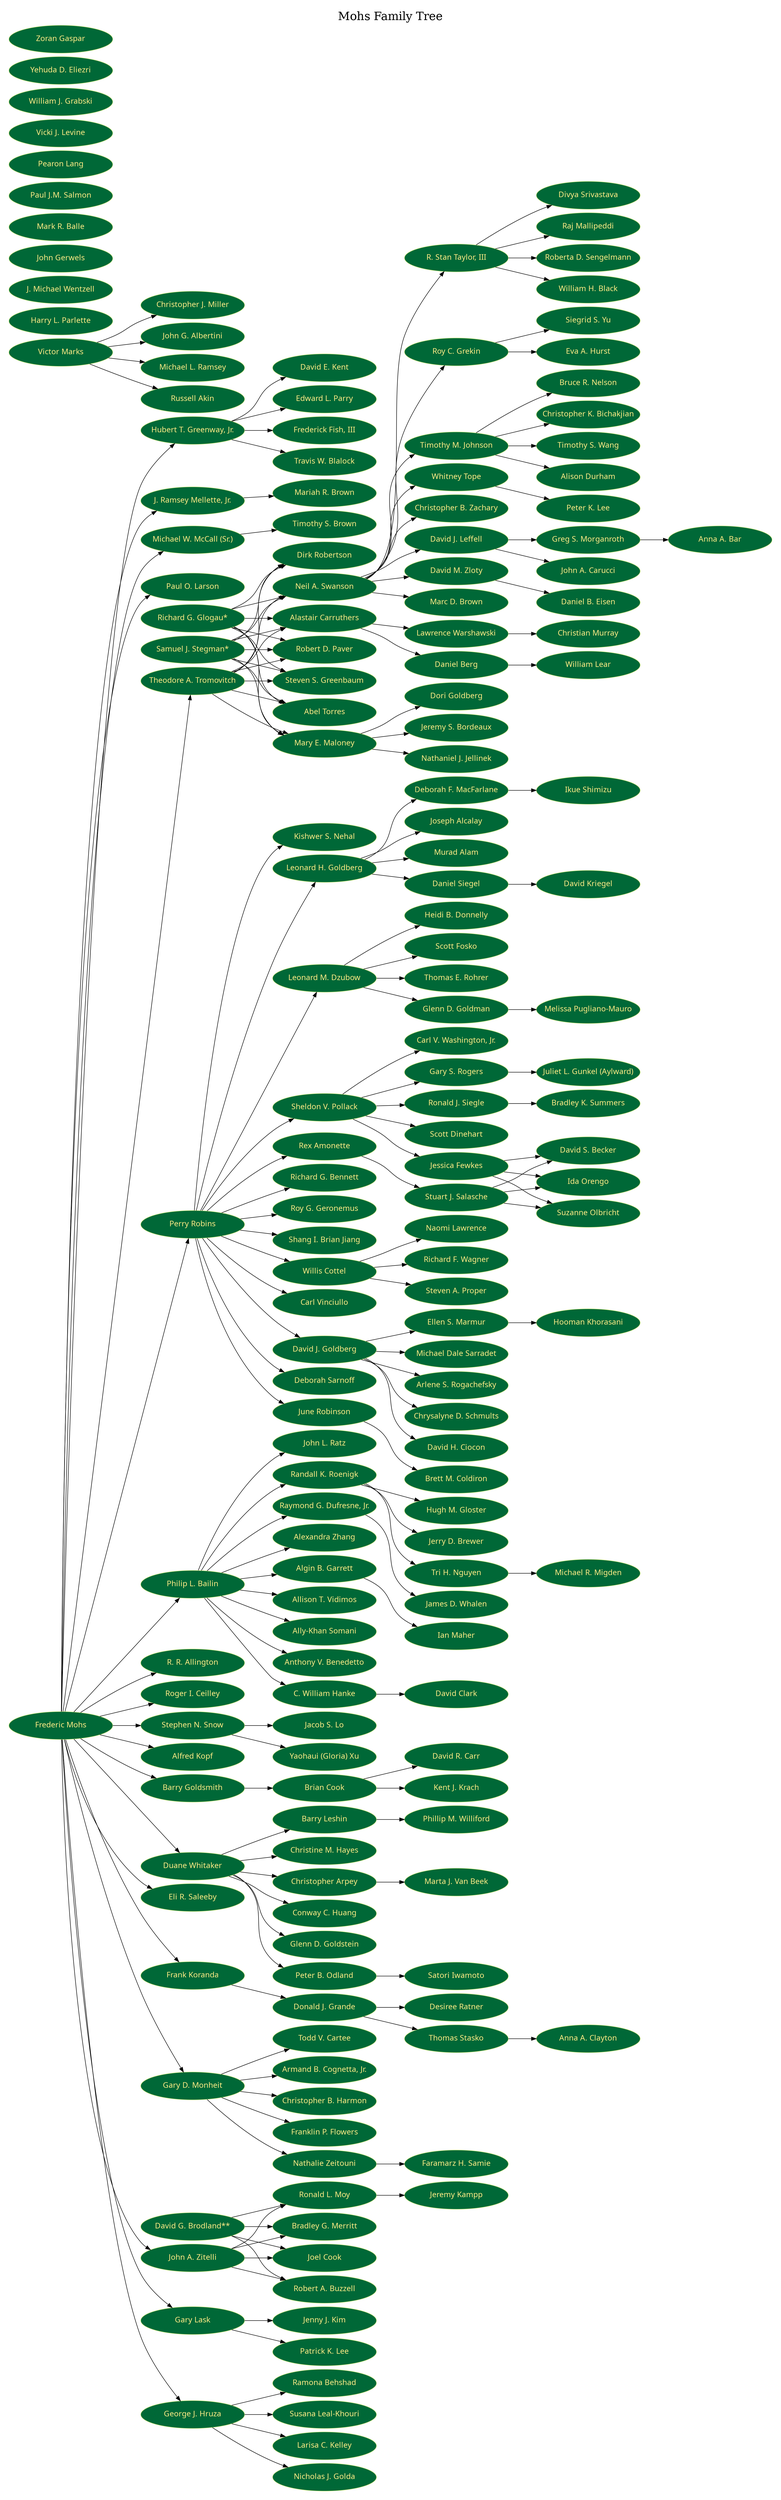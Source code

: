 
digraph "mohs" {
	graph [
		charset = "UTF-8";
		label = "Mohs Family Tree",
		labelloc = "t",
		labeljust = "c",
		bgcolor = white
		fontcolor = "black",
		fontsize = 24,
		style = "filled",
		rankdir = LR,
		margin = 0.2,
		splines = spline,
		ranksep = 0.8,
		nodesep = 0.1
	];

	node [
		colorscheme = "rdylgn11"
		style = "solid,filled",
		fontsize = 16,
		fontcolor = "#ffeb85",
		fontname = "Migu 1M",
		color = 7,
		fillcolor = 11,
		fixedsize = true,
		height = 0.8,
		width = 3.0
	];

	edge [
		style = solid,
		fontsize = 14,
		fontcolor = white,
		fontname = "Migu 1M",
		color = black,
		labelfloat = true,
		labeldistance = 2.5,
		labelangle = 70
	];
	person0 [label = "Abel Torres"];
	person1 [label = "Alastair Carruthers"];
	person2 [label = "Alexandra Zhang"];
	person3 [label = "Alfred Kopf"];
	person4 [label = "Algin B. Garrett"];
	person5 [label = "Alison Durham"];
	person6 [label = "Allison T. Vidimos"];
	person7 [label = "Ally-Khan Somani"];
	person8 [label = "Anna A. Bar"];
	person9 [label = "Anna A. Clayton"];
	person10 [label = "Anthony V. Benedetto"];
	person11 [label = "Arlene S. Rogachefsky"];
	person12 [label = "Armand B. Cognetta, Jr."];
	person13 [label = "Barry Goldsmith"];
	person14 [label = "Barry Leshin"];
	person15 [label = "Bradley G. Merritt"];
	person16 [label = "Bradley K. Summers"];
	person17 [label = "Brett M. Coldiron"];
	person18 [label = "Brian Cook"];
	person19 [label = "Bruce R. Nelson"];
	person20 [label = "C. William Hanke"];
	person21 [label = "Carl V. Washington, Jr."];
	person22 [label = "Carl Vinciullo"];
	person23 [label = "Christian Murray"];
	person24 [label = "Christine M. Hayes"];
	person25 [label = "Christopher Arpey"];
	person26 [label = "Christopher B. Harmon"];
	person27 [label = "Christopher B. Zachary"];
	person28 [label = "Christopher J. Miller"];
	person29 [label = "Christopher K. Bichakjian"];
	person30 [label = "Chrysalyne D. Schmults"];
	person31 [label = "Conway C. Huang"];
	person32 [label = "Daniel B. Eisen"];
	person33 [label = "Daniel Berg"];
	person34 [label = "Daniel Siegel"];
	person35 [label = "David Clark"];
	person36 [label = "David E. Kent"];
	person37 [label = "David H. Ciocon"];
	person38 [label = "David J. Goldberg"];
	person39 [label = "David J. Leffell"];
	person40 [label = "David Kriegel"];
	person41 [label = "David M. Zloty"];
	person42 [label = "David R. Carr"];
	person43 [label = "David S. Becker"];
	person44 [label = "Deborah F. MacFarlane"];
	person45 [label = "Deborah Sarnoff"];
	person46 [label = "Desiree Ratner"];
	person47 [label = "Dirk Robertson"];
	person48 [label = "Divya Srivastava"];
	person49 [label = "Donald J. Grande"];
	person50 [label = "Dori Goldberg"];
	person51 [label = "Duane Whitaker"];
	person52 [label = "Edward L. Parry"];
	person53 [label = "Eli R. Saleeby"];
	person54 [label = "Ellen S. Marmur"];
	person55 [label = "Eva A. Hurst"];
	person56 [label = "Faramarz H. Samie"];
	person57 [label = "Frank Koranda"];
	person58 [label = "Franklin P. Flowers"];
	person59 [label = "Frederic Mohs"];
	person60 [label = "Frederick Fish, III"];
	person61 [label = "Gary D. Monheit"];
	person62 [label = "Gary Lask"];
	person63 [label = "Gary S. Rogers"];
	person64 [label = "George J. Hruza"];
	person65 [label = "Glenn D. Goldman"];
	person66 [label = "Glenn D. Goldstein"];
	person67 [label = "Greg S. Morganroth"];
	person68 [label = "Harry L. Parlette"];
	person69 [label = "Heidi B. Donnelly"];
	person70 [label = "Hooman Khorasani"];
	person71 [label = "Hubert T. Greenway, Jr."];
	person72 [label = "Hugh M. Gloster"];
	person73 [label = "Ian Maher"];
	person74 [label = "Ida Orengo"];
	person75 [label = "Ikue Shimizu"];
	person76 [label = "J. Michael Wentzell"];
	person77 [label = "J. Ramsey Mellette, Jr."];
	person78 [label = "Jacob S. Lo"];
	person79 [label = "James D. Whalen"];
	person80 [label = "Jenny J. Kim"];
	person81 [label = "Jeremy Kampp"];
	person82 [label = "Jeremy S. Bordeaux"];
	person83 [label = "Jerry D. Brewer"];
	person84 [label = "Jessica Fewkes"];
	person85 [label = "Stuart J. Salasche"];
	person86 [label = "Joel Cook"];
	person87 [label = "John A. Carucci"];
	person88 [label = "John A. Zitelli"];
	person89 [label = "David G. Brodland**"];
	person90 [label = "John G. Albertini"];
	person91 [label = "John Gerwels"];
	person92 [label = "John L. Ratz"];
	person93 [label = "Joseph Alcalay"];
	person94 [label = "Juliet L. Gunkel (Aylward)"];
	person95 [label = "June Robinson"];
	person96 [label = "Kent J. Krach"];
	person97 [label = "Kishwer S. Nehal"];
	person98 [label = "Larisa C. Kelley"];
	person99 [label = "Lawrence Warshawski"];
	person100 [label = "Leonard H. Goldberg"];
	person101 [label = "Leonard M. Dzubow"];
	person102 [label = "Michael Dale Sarradet"];
	person103 [label = "Marc D. Brown"];
	person104 [label = "Mariah R. Brown"];
	person105 [label = "Mark R. Balle"];
	person106 [label = "Marta J. Van Beek"];
	person107 [label = "Mary E. Maloney"];
	person108 [label = "Melissa Pugliano-Mauro"];
	person109 [label = "Michael L. Ramsey"];
	person110 [label = "Michael R. Migden"];
	person111 [label = "Michael W. McCall (Sr.)"];
	person112 [label = "Murad Alam"];
	person113 [label = "Naomi Lawrence"];
	person114 [label = "Nathalie Zeitouni"];
	person115 [label = "Nathaniel J. Jellinek"];
	person116 [label = "Neil A. Swanson"];
	person117 [label = "Nicholas J. Golda"];
	person118 [label = "Patrick K. Lee"];
	person119 [label = "Paul J.M. Salmon"];
	person120 [label = "Paul O. Larson"];
	person121 [label = "Pearon Lang"];
	person122 [label = "Perry Robins"];
	person123 [label = "Peter B. Odland"];
	person124 [label = "Peter K. Lee"];
	person125 [label = "Philip L. Bailin"];
	person126 [label = "Phillip M. Williford"];
	person127 [label = "R. R. Allington"];
	person128 [label = "R. Stan Taylor, III"];
	person129 [label = "Raj Mallipeddi"];
	person130 [label = "Ramona Behshad"];
	person131 [label = "Randall K. Roenigk"];
	person132 [label = "Raymond G. Dufresne, Jr."];
	person133 [label = "Rex Amonette"];
	person134 [label = "Richard F. Wagner"];
	person135 [label = "Richard G. Bennett"];
	person136 [label = "Robert A. Buzzell"];
	person137 [label = "Robert D. Paver"];
	person138 [label = "Roberta D. Sengelmann"];
	person139 [label = "Roger I. Ceilley"];
	person140 [label = "Ronald J. Siegle"];
	person141 [label = "Ronald L. Moy"];
	person142 [label = "Roy C. Grekin"];
	person143 [label = "Roy G. Geronemus"];
	person144 [label = "Russell Akin"];
	person145 [label = "Shang I. Brian Jiang"];
	person146 [label = "Satori Iwamoto"];
	person147 [label = "Scott Dinehart"];
	person148 [label = "Scott Fosko"];
	person149 [label = "Sheldon V. Pollack"];
	person150 [label = "Siegrid S. Yu"];
	person151 [label = "Stephen N. Snow"];
	person152 [label = "Steven A. Proper"];
	person153 [label = "Steven S. Greenbaum"];
	person154 [label = "Susana Leal-Khouri"];
	person155 [label = "Suzanne Olbricht"];
	person156 [label = "Richard G. Glogau*"];
	person157 [label = "Theodore A. Tromovitch"];
	person158 [label = "Samuel J. Stegman*"];
	person159 [label = "Thomas E. Rohrer"];
	person160 [label = "Thomas Stasko"];
	person161 [label = "Timothy M. Johnson"];
	person162 [label = "Timothy S. Brown"];
	person163 [label = "Timothy S. Wang"];
	person164 [label = "Todd V. Cartee"];
	person165 [label = "Travis W. Blalock"];
	person166 [label = "Tri H. Nguyen"];
	person167 [label = "Vicki J. Levine"];
	person168 [label = "Victor Marks"];
	person169 [label = "Whitney Tope"];
	person170 [label = "William H. Black"];
	person171 [label = "William J. Grabski"];
	person172 [label = "William Lear"];
	person173 [label = "Willis Cottel"];
	person174 [label = "Yaohaui (Gloria) Xu"];
	person175 [label = "Yehuda D. Eliezri"];
	person176 [label = "Zoran Gaspar"];
	person1 -> person99;
	person1 -> person33;
	person4 -> person73;
	person13 -> person18;
	person14 -> person126;
	person18 -> person42;
	person18 -> person96;
	person20 -> person35;
	person25 -> person106;
	person33 -> person172;
	person34 -> person40;
	person38 -> person54;
	person38 -> person11;
	person38 -> person30;
	person38 -> person102;
	person38 -> person37;
	person39 -> person67;
	person39 -> person87;
	person41 -> person32;
	person44 -> person75;
	person49 -> person160;
	person49 -> person46;
	person51 -> person24;
	person51 -> person25;
	person51 -> person31;
	person51 -> person14;
	person51 -> person66;
	person51 -> person123;
	person54 -> person70;
	person57 -> person49;
	person59 -> person111;
	person59 -> person122;
	person59 -> person127;
	person59 -> person3;
	person59 -> person88;
	person59 -> person125;
	person59 -> person157;
	person59 -> person71;
	person59 -> person61;
	person59 -> person64;
	person59 -> person53;
	person59 -> person151;
	person59 -> person139;
	person59 -> person120;
	person59 -> person57;
	person59 -> person51;
	person59 -> person62;
	person59 -> person77;
	person59 -> person13;
	person61 -> person164;
	person61 -> person114;
	person61 -> person12;
	person61 -> person26;
	person61 -> person58;
	person62 -> person118;
	person62 -> person80;
	person63 -> person94;
	person64 -> person154;
	person64 -> person98;
	person64 -> person117;
	person64 -> person130;
	person65 -> person108;
	person67 -> person8;
	person71 -> person60;
	person71 -> person52;
	person71 -> person36;
	person71 -> person165;
	person77 -> person104;
	person84 -> person43;
	person84 -> person74;
	person84 -> person155;
	person85 -> person43;
	person85 -> person74;
	person85 -> person155;
	person88 -> person86;
	person88 -> person141;
	person88 -> person136;
	person88 -> person15;
	person89 -> person86;
	person89 -> person141;
	person89 -> person136;
	person89 -> person15;
	person95 -> person17;
	person99 -> person23;
	person100 -> person93;
	person100 -> person112;
	person100 -> person44;
	person100 -> person34;
	person101 -> person65;
	person101 -> person148;
	person101 -> person159;
	person101 -> person69;
	person107 -> person115;
	person107 -> person50;
	person107 -> person82;
	person111 -> person162;
	person114 -> person56;
	person116 -> person27;
	person116 -> person41;
	person116 -> person103;
	person116 -> person161;
	person116 -> person169;
	person116 -> person142;
	person116 -> person39;
	person116 -> person128;
	person122 -> person149;
	person122 -> person38;
	person122 -> person97;
	person122 -> person143;
	person122 -> person135;
	person122 -> person173;
	person122 -> person100;
	person122 -> person101;
	person122 -> person145;
	person122 -> person95;
	person122 -> person133;
	person122 -> person22;
	person122 -> person45;
	person123 -> person146;
	person125 -> person4;
	person125 -> person132;
	person125 -> person6;
	person125 -> person7;
	person125 -> person131;
	person125 -> person10;
	person125 -> person20;
	person125 -> person92;
	person125 -> person2;
	person128 -> person48;
	person128 -> person138;
	person128 -> person129;
	person128 -> person170;
	person131 -> person72;
	person131 -> person166;
	person131 -> person83;
	person132 -> person79;
	person133 -> person85;
	person140 -> person16;
	person141 -> person81;
	person142 -> person150;
	person142 -> person55;
	person149 -> person63;
	person149 -> person84;
	person149 -> person21;
	person149 -> person147;
	person149 -> person140;
	person151 -> person78;
	person151 -> person174;
	person156 -> person1;
	person156 -> person153;
	person156 -> person116;
	person156 -> person0;
	person156 -> person137;
	person156 -> person47;
	person156 -> person107;
	person157 -> person1;
	person157 -> person153;
	person157 -> person116;
	person157 -> person0;
	person157 -> person137;
	person157 -> person47;
	person157 -> person107;
	person158 -> person1;
	person158 -> person153;
	person158 -> person116;
	person158 -> person0;
	person158 -> person137;
	person158 -> person47;
	person158 -> person107;
	person160 -> person9;
	person161 -> person19;
	person161 -> person29;
	person161 -> person163;
	person161 -> person5;
	person166 -> person110;
	person168 -> person109;
	person168 -> person90;
	person168 -> person28;
	person168 -> person144;
	person169 -> person124;
	person173 -> person113;
	person173 -> person152;
	person173 -> person134;
}